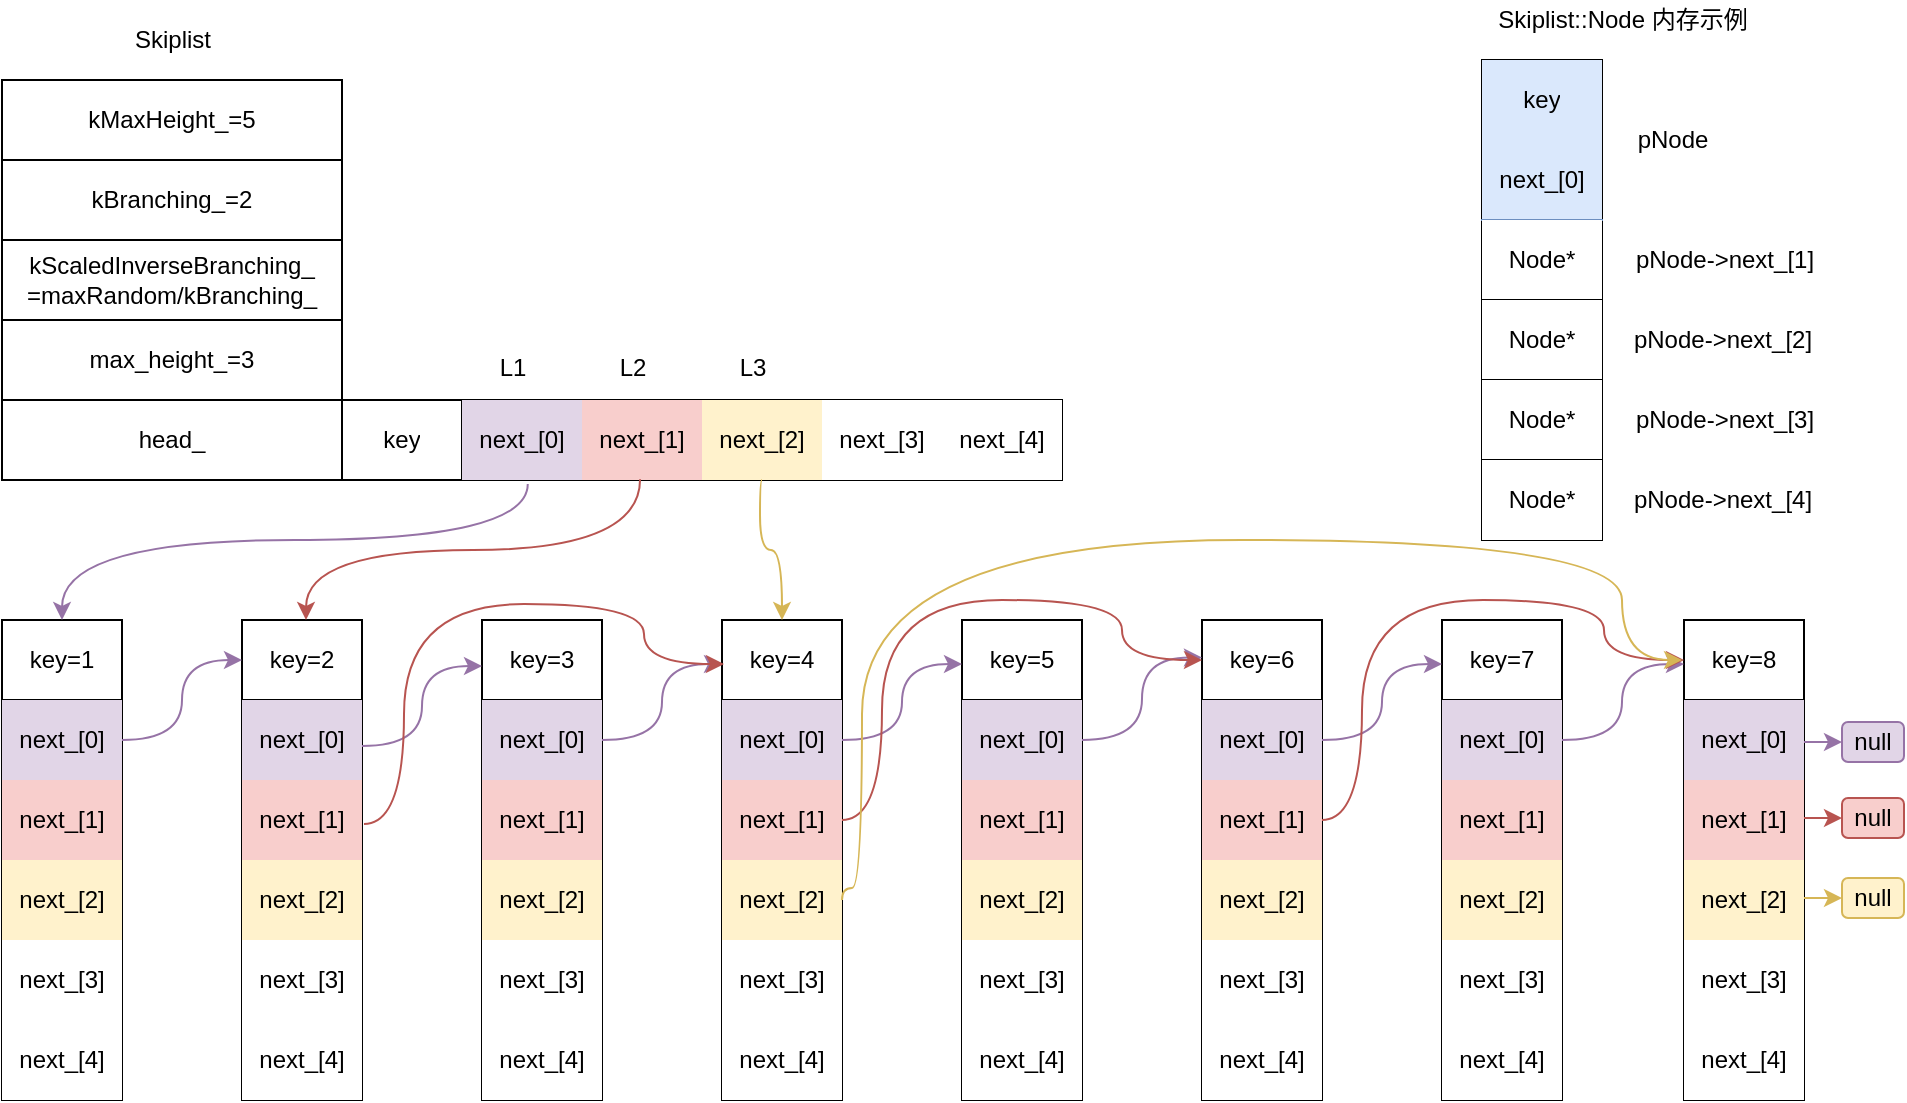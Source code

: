 <mxfile version="17.4.2" type="device"><diagram id="0usFnU2etbN264d7-UM3" name="第 1 页"><mxGraphModel dx="1865" dy="641" grid="1" gridSize="10" guides="1" tooltips="1" connect="1" arrows="1" fold="1" page="1" pageScale="1" pageWidth="827" pageHeight="1169" math="0" shadow="0"><root><mxCell id="0"/><mxCell id="1" parent="0"/><mxCell id="WQGOwxxWpzRPLWv4db_b-182" value="null" style="rounded=1;whiteSpace=wrap;html=1;fillColor=#e1d5e7;strokeColor=#9673a6;" parent="1" vertex="1"><mxGeometry x="780" y="371" width="31" height="20" as="geometry"/></mxCell><mxCell id="WQGOwxxWpzRPLWv4db_b-186" value="" style="shape=table;html=1;whiteSpace=wrap;startSize=0;container=1;collapsible=0;childLayout=tableLayout;strokeColor=default;" parent="1" vertex="1"><mxGeometry x="30" y="210" width="360" height="40" as="geometry"/></mxCell><mxCell id="WQGOwxxWpzRPLWv4db_b-187" value="" style="shape=tableRow;horizontal=0;startSize=0;swimlaneHead=0;swimlaneBody=0;top=0;left=0;bottom=0;right=0;collapsible=0;dropTarget=0;fillColor=none;points=[[0,0.5],[1,0.5]];portConstraint=eastwest;strokeColor=default;" parent="WQGOwxxWpzRPLWv4db_b-186" vertex="1"><mxGeometry width="360" height="40" as="geometry"/></mxCell><mxCell id="WQGOwxxWpzRPLWv4db_b-201" value="key" style="shape=partialRectangle;html=1;whiteSpace=wrap;connectable=0;fillColor=none;top=0;left=0;bottom=0;right=0;overflow=hidden;strokeColor=default;" parent="WQGOwxxWpzRPLWv4db_b-187" vertex="1"><mxGeometry width="60" height="40" as="geometry"><mxRectangle width="60" height="40" as="alternateBounds"/></mxGeometry></mxCell><mxCell id="WQGOwxxWpzRPLWv4db_b-200" value="next_[0]" style="shape=partialRectangle;html=1;whiteSpace=wrap;connectable=0;fillColor=#e1d5e7;top=0;left=0;bottom=0;right=0;overflow=hidden;strokeColor=#9673a6;" parent="WQGOwxxWpzRPLWv4db_b-187" vertex="1"><mxGeometry x="60" width="60" height="40" as="geometry"><mxRectangle width="60" height="40" as="alternateBounds"/></mxGeometry></mxCell><mxCell id="WQGOwxxWpzRPLWv4db_b-199" value="next_[1]" style="shape=partialRectangle;html=1;whiteSpace=wrap;connectable=0;fillColor=#f8cecc;top=0;left=0;bottom=0;right=0;overflow=hidden;strokeColor=#b85450;" parent="WQGOwxxWpzRPLWv4db_b-187" vertex="1"><mxGeometry x="120" width="60" height="40" as="geometry"><mxRectangle width="60" height="40" as="alternateBounds"/></mxGeometry></mxCell><mxCell id="WQGOwxxWpzRPLWv4db_b-188" value="next_[2]" style="shape=partialRectangle;html=1;whiteSpace=wrap;connectable=0;fillColor=#fff2cc;top=0;left=0;bottom=0;right=0;overflow=hidden;strokeColor=#d6b656;" parent="WQGOwxxWpzRPLWv4db_b-187" vertex="1"><mxGeometry x="180" width="60" height="40" as="geometry"><mxRectangle width="60" height="40" as="alternateBounds"/></mxGeometry></mxCell><mxCell id="WQGOwxxWpzRPLWv4db_b-189" value="next_[3]" style="shape=partialRectangle;html=1;whiteSpace=wrap;connectable=0;top=0;left=0;bottom=0;right=0;overflow=hidden;" parent="WQGOwxxWpzRPLWv4db_b-187" vertex="1"><mxGeometry x="240" width="60" height="40" as="geometry"><mxRectangle width="60" height="40" as="alternateBounds"/></mxGeometry></mxCell><mxCell id="WQGOwxxWpzRPLWv4db_b-190" value="next_[4]" style="shape=partialRectangle;html=1;whiteSpace=wrap;connectable=0;top=0;left=0;bottom=0;right=0;overflow=hidden;" parent="WQGOwxxWpzRPLWv4db_b-187" vertex="1"><mxGeometry x="300" width="60" height="40" as="geometry"><mxRectangle width="60" height="40" as="alternateBounds"/></mxGeometry></mxCell><mxCell id="WQGOwxxWpzRPLWv4db_b-203" value="" style="shape=table;html=1;whiteSpace=wrap;startSize=0;container=1;collapsible=0;childLayout=tableLayout;strokeColor=default;" parent="1" vertex="1"><mxGeometry x="-140" y="50" width="170" height="200" as="geometry"/></mxCell><mxCell id="WQGOwxxWpzRPLWv4db_b-204" value="" style="shape=tableRow;horizontal=0;startSize=0;swimlaneHead=0;swimlaneBody=0;top=0;left=0;bottom=0;right=0;collapsible=0;dropTarget=0;fillColor=none;points=[[0,0.5],[1,0.5]];portConstraint=eastwest;strokeColor=default;" parent="WQGOwxxWpzRPLWv4db_b-203" vertex="1"><mxGeometry width="170" height="40" as="geometry"/></mxCell><mxCell id="WQGOwxxWpzRPLWv4db_b-205" value="kMaxHeight_=5" style="shape=partialRectangle;html=1;whiteSpace=wrap;connectable=0;fillColor=none;top=0;left=0;bottom=0;right=0;overflow=hidden;strokeColor=default;" parent="WQGOwxxWpzRPLWv4db_b-204" vertex="1"><mxGeometry width="170" height="40" as="geometry"><mxRectangle width="170" height="40" as="alternateBounds"/></mxGeometry></mxCell><mxCell id="WQGOwxxWpzRPLWv4db_b-208" value="" style="shape=tableRow;horizontal=0;startSize=0;swimlaneHead=0;swimlaneBody=0;top=0;left=0;bottom=0;right=0;collapsible=0;dropTarget=0;fillColor=none;points=[[0,0.5],[1,0.5]];portConstraint=eastwest;strokeColor=default;" parent="WQGOwxxWpzRPLWv4db_b-203" vertex="1"><mxGeometry y="40" width="170" height="40" as="geometry"/></mxCell><mxCell id="WQGOwxxWpzRPLWv4db_b-209" value="kBranching_=2" style="shape=partialRectangle;html=1;whiteSpace=wrap;connectable=0;fillColor=none;top=0;left=0;bottom=0;right=0;overflow=hidden;strokeColor=default;" parent="WQGOwxxWpzRPLWv4db_b-208" vertex="1"><mxGeometry width="170" height="40" as="geometry"><mxRectangle width="170" height="40" as="alternateBounds"/></mxGeometry></mxCell><mxCell id="WQGOwxxWpzRPLWv4db_b-212" value="" style="shape=tableRow;horizontal=0;startSize=0;swimlaneHead=0;swimlaneBody=0;top=0;left=0;bottom=0;right=0;collapsible=0;dropTarget=0;fillColor=none;points=[[0,0.5],[1,0.5]];portConstraint=eastwest;strokeColor=default;" parent="WQGOwxxWpzRPLWv4db_b-203" vertex="1"><mxGeometry y="80" width="170" height="40" as="geometry"/></mxCell><mxCell id="WQGOwxxWpzRPLWv4db_b-213" value="kScaledInverseBranching_&lt;br&gt;=maxRandom/kBranching_" style="shape=partialRectangle;html=1;whiteSpace=wrap;connectable=0;fillColor=none;top=0;left=0;bottom=0;right=0;overflow=hidden;strokeColor=default;" parent="WQGOwxxWpzRPLWv4db_b-212" vertex="1"><mxGeometry width="170" height="40" as="geometry"><mxRectangle width="170" height="40" as="alternateBounds"/></mxGeometry></mxCell><mxCell id="WQGOwxxWpzRPLWv4db_b-216" style="shape=tableRow;horizontal=0;startSize=0;swimlaneHead=0;swimlaneBody=0;top=0;left=0;bottom=0;right=0;collapsible=0;dropTarget=0;fillColor=none;points=[[0,0.5],[1,0.5]];portConstraint=eastwest;strokeColor=default;" parent="WQGOwxxWpzRPLWv4db_b-203" vertex="1"><mxGeometry y="120" width="170" height="40" as="geometry"/></mxCell><mxCell id="WQGOwxxWpzRPLWv4db_b-217" value="max_height_=3" style="shape=partialRectangle;html=1;whiteSpace=wrap;connectable=0;fillColor=none;top=0;left=0;bottom=0;right=0;overflow=hidden;strokeColor=default;" parent="WQGOwxxWpzRPLWv4db_b-216" vertex="1"><mxGeometry width="170" height="40" as="geometry"><mxRectangle width="170" height="40" as="alternateBounds"/></mxGeometry></mxCell><mxCell id="WQGOwxxWpzRPLWv4db_b-218" style="shape=tableRow;horizontal=0;startSize=0;swimlaneHead=0;swimlaneBody=0;top=0;left=0;bottom=0;right=0;collapsible=0;dropTarget=0;fillColor=none;points=[[0,0.5],[1,0.5]];portConstraint=eastwest;strokeColor=default;" parent="WQGOwxxWpzRPLWv4db_b-203" vertex="1"><mxGeometry y="160" width="170" height="40" as="geometry"/></mxCell><mxCell id="WQGOwxxWpzRPLWv4db_b-219" value="head_" style="shape=partialRectangle;html=1;whiteSpace=wrap;connectable=0;fillColor=none;top=0;left=0;bottom=0;right=0;overflow=hidden;strokeColor=default;" parent="WQGOwxxWpzRPLWv4db_b-218" vertex="1"><mxGeometry width="170" height="40" as="geometry"><mxRectangle width="170" height="40" as="alternateBounds"/></mxGeometry></mxCell><mxCell id="WQGOwxxWpzRPLWv4db_b-223" value="" style="shape=table;html=1;whiteSpace=wrap;startSize=0;container=1;collapsible=0;childLayout=tableLayout;strokeColor=default;" parent="1" vertex="1"><mxGeometry x="100" y="320" width="60" height="240" as="geometry"/></mxCell><mxCell id="WQGOwxxWpzRPLWv4db_b-228" value="" style="shape=tableRow;horizontal=0;startSize=0;swimlaneHead=0;swimlaneBody=0;top=0;left=0;bottom=0;right=0;collapsible=0;dropTarget=0;fillColor=none;points=[[0,0.5],[1,0.5]];portConstraint=eastwest;strokeColor=default;" parent="WQGOwxxWpzRPLWv4db_b-223" vertex="1"><mxGeometry width="60" height="40" as="geometry"/></mxCell><mxCell id="WQGOwxxWpzRPLWv4db_b-229" value="key=3" style="shape=partialRectangle;html=1;whiteSpace=wrap;connectable=0;fillColor=none;top=0;left=0;bottom=0;right=0;overflow=hidden;strokeColor=default;" parent="WQGOwxxWpzRPLWv4db_b-228" vertex="1"><mxGeometry width="60" height="40" as="geometry"><mxRectangle width="60" height="40" as="alternateBounds"/></mxGeometry></mxCell><mxCell id="WQGOwxxWpzRPLWv4db_b-232" value="" style="shape=tableRow;horizontal=0;startSize=0;swimlaneHead=0;swimlaneBody=0;top=0;left=0;bottom=0;right=0;collapsible=0;dropTarget=0;fillColor=none;points=[[0,0.5],[1,0.5]];portConstraint=eastwest;strokeColor=default;" parent="WQGOwxxWpzRPLWv4db_b-223" vertex="1"><mxGeometry y="40" width="60" height="40" as="geometry"/></mxCell><mxCell id="WQGOwxxWpzRPLWv4db_b-233" value="next_[0]" style="shape=partialRectangle;html=1;whiteSpace=wrap;connectable=0;fillColor=#e1d5e7;top=0;left=0;bottom=0;right=0;overflow=hidden;strokeColor=#9673a6;" parent="WQGOwxxWpzRPLWv4db_b-232" vertex="1"><mxGeometry width="60" height="40" as="geometry"><mxRectangle width="60" height="40" as="alternateBounds"/></mxGeometry></mxCell><mxCell id="WQGOwxxWpzRPLWv4db_b-236" style="shape=tableRow;horizontal=0;startSize=0;swimlaneHead=0;swimlaneBody=0;top=0;left=0;bottom=0;right=0;collapsible=0;dropTarget=0;fillColor=none;points=[[0,0.5],[1,0.5]];portConstraint=eastwest;strokeColor=default;" parent="WQGOwxxWpzRPLWv4db_b-223" vertex="1"><mxGeometry y="80" width="60" height="40" as="geometry"/></mxCell><mxCell id="WQGOwxxWpzRPLWv4db_b-237" value="next_[1]" style="shape=partialRectangle;html=1;whiteSpace=wrap;connectable=0;fillColor=#f8cecc;top=0;left=0;bottom=0;right=0;overflow=hidden;strokeColor=#b85450;" parent="WQGOwxxWpzRPLWv4db_b-236" vertex="1"><mxGeometry width="60" height="40" as="geometry"><mxRectangle width="60" height="40" as="alternateBounds"/></mxGeometry></mxCell><mxCell id="WQGOwxxWpzRPLWv4db_b-238" style="shape=tableRow;horizontal=0;startSize=0;swimlaneHead=0;swimlaneBody=0;top=0;left=0;bottom=0;right=0;collapsible=0;dropTarget=0;fillColor=none;points=[[0,0.5],[1,0.5]];portConstraint=eastwest;strokeColor=default;" parent="WQGOwxxWpzRPLWv4db_b-223" vertex="1"><mxGeometry y="120" width="60" height="40" as="geometry"/></mxCell><mxCell id="WQGOwxxWpzRPLWv4db_b-239" value="next_[2]" style="shape=partialRectangle;html=1;whiteSpace=wrap;connectable=0;fillColor=#fff2cc;top=0;left=0;bottom=0;right=0;overflow=hidden;strokeColor=#d6b656;" parent="WQGOwxxWpzRPLWv4db_b-238" vertex="1"><mxGeometry width="60" height="40" as="geometry"><mxRectangle width="60" height="40" as="alternateBounds"/></mxGeometry></mxCell><mxCell id="WQGOwxxWpzRPLWv4db_b-240" style="shape=tableRow;horizontal=0;startSize=0;swimlaneHead=0;swimlaneBody=0;top=0;left=0;bottom=0;right=0;collapsible=0;dropTarget=0;fillColor=none;points=[[0,0.5],[1,0.5]];portConstraint=eastwest;strokeColor=default;" parent="WQGOwxxWpzRPLWv4db_b-223" vertex="1"><mxGeometry y="160" width="60" height="40" as="geometry"/></mxCell><mxCell id="WQGOwxxWpzRPLWv4db_b-241" value="next_[3]" style="shape=partialRectangle;html=1;whiteSpace=wrap;connectable=0;top=0;left=0;bottom=0;right=0;overflow=hidden;" parent="WQGOwxxWpzRPLWv4db_b-240" vertex="1"><mxGeometry width="60" height="40" as="geometry"><mxRectangle width="60" height="40" as="alternateBounds"/></mxGeometry></mxCell><mxCell id="WQGOwxxWpzRPLWv4db_b-242" style="shape=tableRow;horizontal=0;startSize=0;swimlaneHead=0;swimlaneBody=0;top=0;left=0;bottom=0;right=0;collapsible=0;dropTarget=0;fillColor=none;points=[[0,0.5],[1,0.5]];portConstraint=eastwest;strokeColor=default;" parent="WQGOwxxWpzRPLWv4db_b-223" vertex="1"><mxGeometry y="200" width="60" height="40" as="geometry"/></mxCell><mxCell id="WQGOwxxWpzRPLWv4db_b-243" value="next_[4]" style="shape=partialRectangle;html=1;whiteSpace=wrap;connectable=0;top=0;left=0;bottom=0;right=0;overflow=hidden;" parent="WQGOwxxWpzRPLWv4db_b-242" vertex="1"><mxGeometry width="60" height="40" as="geometry"><mxRectangle width="60" height="40" as="alternateBounds"/></mxGeometry></mxCell><mxCell id="WQGOwxxWpzRPLWv4db_b-246" value="" style="shape=table;html=1;whiteSpace=wrap;startSize=0;container=1;collapsible=0;childLayout=tableLayout;strokeColor=default;" parent="1" vertex="1"><mxGeometry x="220" y="320" width="60" height="240" as="geometry"/></mxCell><mxCell id="WQGOwxxWpzRPLWv4db_b-249" value="" style="shape=tableRow;horizontal=0;startSize=0;swimlaneHead=0;swimlaneBody=0;top=0;left=0;bottom=0;right=0;collapsible=0;dropTarget=0;fillColor=none;points=[[0,0.5],[1,0.5]];portConstraint=eastwest;strokeColor=default;" parent="WQGOwxxWpzRPLWv4db_b-246" vertex="1"><mxGeometry width="60" height="40" as="geometry"/></mxCell><mxCell id="WQGOwxxWpzRPLWv4db_b-250" value="key=4" style="shape=partialRectangle;html=1;whiteSpace=wrap;connectable=0;fillColor=none;top=0;left=0;bottom=0;right=0;overflow=hidden;strokeColor=default;" parent="WQGOwxxWpzRPLWv4db_b-249" vertex="1"><mxGeometry width="60" height="40" as="geometry"><mxRectangle width="60" height="40" as="alternateBounds"/></mxGeometry></mxCell><mxCell id="WQGOwxxWpzRPLWv4db_b-251" value="" style="shape=tableRow;horizontal=0;startSize=0;swimlaneHead=0;swimlaneBody=0;top=0;left=0;bottom=0;right=0;collapsible=0;dropTarget=0;fillColor=none;points=[[0,0.5],[1,0.5]];portConstraint=eastwest;strokeColor=default;" parent="WQGOwxxWpzRPLWv4db_b-246" vertex="1"><mxGeometry y="40" width="60" height="40" as="geometry"/></mxCell><mxCell id="WQGOwxxWpzRPLWv4db_b-252" value="next_[0]" style="shape=partialRectangle;html=1;whiteSpace=wrap;connectable=0;fillColor=#e1d5e7;top=0;left=0;bottom=0;right=0;overflow=hidden;strokeColor=#9673a6;" parent="WQGOwxxWpzRPLWv4db_b-251" vertex="1"><mxGeometry width="60" height="40" as="geometry"><mxRectangle width="60" height="40" as="alternateBounds"/></mxGeometry></mxCell><mxCell id="WQGOwxxWpzRPLWv4db_b-253" style="shape=tableRow;horizontal=0;startSize=0;swimlaneHead=0;swimlaneBody=0;top=0;left=0;bottom=0;right=0;collapsible=0;dropTarget=0;fillColor=none;points=[[0,0.5],[1,0.5]];portConstraint=eastwest;strokeColor=default;" parent="WQGOwxxWpzRPLWv4db_b-246" vertex="1"><mxGeometry y="80" width="60" height="40" as="geometry"/></mxCell><mxCell id="WQGOwxxWpzRPLWv4db_b-254" value="next_[1]" style="shape=partialRectangle;html=1;whiteSpace=wrap;connectable=0;fillColor=#f8cecc;top=0;left=0;bottom=0;right=0;overflow=hidden;strokeColor=#b85450;" parent="WQGOwxxWpzRPLWv4db_b-253" vertex="1"><mxGeometry width="60" height="40" as="geometry"><mxRectangle width="60" height="40" as="alternateBounds"/></mxGeometry></mxCell><mxCell id="WQGOwxxWpzRPLWv4db_b-255" style="shape=tableRow;horizontal=0;startSize=0;swimlaneHead=0;swimlaneBody=0;top=0;left=0;bottom=0;right=0;collapsible=0;dropTarget=0;fillColor=none;points=[[0,0.5],[1,0.5]];portConstraint=eastwest;strokeColor=default;" parent="WQGOwxxWpzRPLWv4db_b-246" vertex="1"><mxGeometry y="120" width="60" height="40" as="geometry"/></mxCell><mxCell id="WQGOwxxWpzRPLWv4db_b-256" value="next_[2]" style="shape=partialRectangle;html=1;whiteSpace=wrap;connectable=0;fillColor=#fff2cc;top=0;left=0;bottom=0;right=0;overflow=hidden;strokeColor=#d6b656;" parent="WQGOwxxWpzRPLWv4db_b-255" vertex="1"><mxGeometry width="60" height="40" as="geometry"><mxRectangle width="60" height="40" as="alternateBounds"/></mxGeometry></mxCell><mxCell id="WQGOwxxWpzRPLWv4db_b-257" style="shape=tableRow;horizontal=0;startSize=0;swimlaneHead=0;swimlaneBody=0;top=0;left=0;bottom=0;right=0;collapsible=0;dropTarget=0;fillColor=none;points=[[0,0.5],[1,0.5]];portConstraint=eastwest;strokeColor=default;" parent="WQGOwxxWpzRPLWv4db_b-246" vertex="1"><mxGeometry y="160" width="60" height="40" as="geometry"/></mxCell><mxCell id="WQGOwxxWpzRPLWv4db_b-258" value="next_[3]" style="shape=partialRectangle;html=1;whiteSpace=wrap;connectable=0;top=0;left=0;bottom=0;right=0;overflow=hidden;" parent="WQGOwxxWpzRPLWv4db_b-257" vertex="1"><mxGeometry width="60" height="40" as="geometry"><mxRectangle width="60" height="40" as="alternateBounds"/></mxGeometry></mxCell><mxCell id="WQGOwxxWpzRPLWv4db_b-259" style="shape=tableRow;horizontal=0;startSize=0;swimlaneHead=0;swimlaneBody=0;top=0;left=0;bottom=0;right=0;collapsible=0;dropTarget=0;fillColor=none;points=[[0,0.5],[1,0.5]];portConstraint=eastwest;strokeColor=default;" parent="WQGOwxxWpzRPLWv4db_b-246" vertex="1"><mxGeometry y="200" width="60" height="40" as="geometry"/></mxCell><mxCell id="WQGOwxxWpzRPLWv4db_b-260" value="next_[4]" style="shape=partialRectangle;html=1;whiteSpace=wrap;connectable=0;top=0;left=0;bottom=0;right=0;overflow=hidden;" parent="WQGOwxxWpzRPLWv4db_b-259" vertex="1"><mxGeometry width="60" height="40" as="geometry"><mxRectangle width="60" height="40" as="alternateBounds"/></mxGeometry></mxCell><mxCell id="WQGOwxxWpzRPLWv4db_b-261" value="" style="shape=table;html=1;whiteSpace=wrap;startSize=0;container=1;collapsible=0;childLayout=tableLayout;strokeColor=default;" parent="1" vertex="1"><mxGeometry x="340" y="320" width="60" height="240" as="geometry"/></mxCell><mxCell id="WQGOwxxWpzRPLWv4db_b-264" value="" style="shape=tableRow;horizontal=0;startSize=0;swimlaneHead=0;swimlaneBody=0;top=0;left=0;bottom=0;right=0;collapsible=0;dropTarget=0;fillColor=none;points=[[0,0.5],[1,0.5]];portConstraint=eastwest;strokeColor=default;" parent="WQGOwxxWpzRPLWv4db_b-261" vertex="1"><mxGeometry width="60" height="40" as="geometry"/></mxCell><mxCell id="WQGOwxxWpzRPLWv4db_b-265" value="key=5" style="shape=partialRectangle;html=1;whiteSpace=wrap;connectable=0;fillColor=none;top=0;left=0;bottom=0;right=0;overflow=hidden;strokeColor=default;" parent="WQGOwxxWpzRPLWv4db_b-264" vertex="1"><mxGeometry width="60" height="40" as="geometry"><mxRectangle width="60" height="40" as="alternateBounds"/></mxGeometry></mxCell><mxCell id="WQGOwxxWpzRPLWv4db_b-266" value="" style="shape=tableRow;horizontal=0;startSize=0;swimlaneHead=0;swimlaneBody=0;top=0;left=0;bottom=0;right=0;collapsible=0;dropTarget=0;fillColor=none;points=[[0,0.5],[1,0.5]];portConstraint=eastwest;strokeColor=default;" parent="WQGOwxxWpzRPLWv4db_b-261" vertex="1"><mxGeometry y="40" width="60" height="40" as="geometry"/></mxCell><mxCell id="WQGOwxxWpzRPLWv4db_b-267" value="next_[0]" style="shape=partialRectangle;html=1;whiteSpace=wrap;connectable=0;fillColor=#e1d5e7;top=0;left=0;bottom=0;right=0;overflow=hidden;strokeColor=#9673a6;" parent="WQGOwxxWpzRPLWv4db_b-266" vertex="1"><mxGeometry width="60" height="40" as="geometry"><mxRectangle width="60" height="40" as="alternateBounds"/></mxGeometry></mxCell><mxCell id="WQGOwxxWpzRPLWv4db_b-268" style="shape=tableRow;horizontal=0;startSize=0;swimlaneHead=0;swimlaneBody=0;top=0;left=0;bottom=0;right=0;collapsible=0;dropTarget=0;fillColor=none;points=[[0,0.5],[1,0.5]];portConstraint=eastwest;strokeColor=default;" parent="WQGOwxxWpzRPLWv4db_b-261" vertex="1"><mxGeometry y="80" width="60" height="40" as="geometry"/></mxCell><mxCell id="WQGOwxxWpzRPLWv4db_b-269" value="next_[1]" style="shape=partialRectangle;html=1;whiteSpace=wrap;connectable=0;fillColor=#f8cecc;top=0;left=0;bottom=0;right=0;overflow=hidden;strokeColor=#b85450;" parent="WQGOwxxWpzRPLWv4db_b-268" vertex="1"><mxGeometry width="60" height="40" as="geometry"><mxRectangle width="60" height="40" as="alternateBounds"/></mxGeometry></mxCell><mxCell id="WQGOwxxWpzRPLWv4db_b-270" style="shape=tableRow;horizontal=0;startSize=0;swimlaneHead=0;swimlaneBody=0;top=0;left=0;bottom=0;right=0;collapsible=0;dropTarget=0;fillColor=none;points=[[0,0.5],[1,0.5]];portConstraint=eastwest;strokeColor=default;" parent="WQGOwxxWpzRPLWv4db_b-261" vertex="1"><mxGeometry y="120" width="60" height="40" as="geometry"/></mxCell><mxCell id="WQGOwxxWpzRPLWv4db_b-271" value="next_[2]" style="shape=partialRectangle;html=1;whiteSpace=wrap;connectable=0;fillColor=#fff2cc;top=0;left=0;bottom=0;right=0;overflow=hidden;strokeColor=#d6b656;" parent="WQGOwxxWpzRPLWv4db_b-270" vertex="1"><mxGeometry width="60" height="40" as="geometry"><mxRectangle width="60" height="40" as="alternateBounds"/></mxGeometry></mxCell><mxCell id="WQGOwxxWpzRPLWv4db_b-272" style="shape=tableRow;horizontal=0;startSize=0;swimlaneHead=0;swimlaneBody=0;top=0;left=0;bottom=0;right=0;collapsible=0;dropTarget=0;fillColor=none;points=[[0,0.5],[1,0.5]];portConstraint=eastwest;strokeColor=default;" parent="WQGOwxxWpzRPLWv4db_b-261" vertex="1"><mxGeometry y="160" width="60" height="40" as="geometry"/></mxCell><mxCell id="WQGOwxxWpzRPLWv4db_b-273" value="next_[3]" style="shape=partialRectangle;html=1;whiteSpace=wrap;connectable=0;top=0;left=0;bottom=0;right=0;overflow=hidden;" parent="WQGOwxxWpzRPLWv4db_b-272" vertex="1"><mxGeometry width="60" height="40" as="geometry"><mxRectangle width="60" height="40" as="alternateBounds"/></mxGeometry></mxCell><mxCell id="WQGOwxxWpzRPLWv4db_b-274" style="shape=tableRow;horizontal=0;startSize=0;swimlaneHead=0;swimlaneBody=0;top=0;left=0;bottom=0;right=0;collapsible=0;dropTarget=0;fillColor=none;points=[[0,0.5],[1,0.5]];portConstraint=eastwest;strokeColor=default;" parent="WQGOwxxWpzRPLWv4db_b-261" vertex="1"><mxGeometry y="200" width="60" height="40" as="geometry"/></mxCell><mxCell id="WQGOwxxWpzRPLWv4db_b-275" value="next_[4]" style="shape=partialRectangle;html=1;whiteSpace=wrap;connectable=0;top=0;left=0;bottom=0;right=0;overflow=hidden;" parent="WQGOwxxWpzRPLWv4db_b-274" vertex="1"><mxGeometry width="60" height="40" as="geometry"><mxRectangle width="60" height="40" as="alternateBounds"/></mxGeometry></mxCell><mxCell id="WQGOwxxWpzRPLWv4db_b-276" value="" style="shape=table;html=1;whiteSpace=wrap;startSize=0;container=1;collapsible=0;childLayout=tableLayout;strokeColor=default;" parent="1" vertex="1"><mxGeometry x="460" y="320" width="60" height="240" as="geometry"/></mxCell><mxCell id="WQGOwxxWpzRPLWv4db_b-279" value="" style="shape=tableRow;horizontal=0;startSize=0;swimlaneHead=0;swimlaneBody=0;top=0;left=0;bottom=0;right=0;collapsible=0;dropTarget=0;fillColor=none;points=[[0,0.5],[1,0.5]];portConstraint=eastwest;strokeColor=default;" parent="WQGOwxxWpzRPLWv4db_b-276" vertex="1"><mxGeometry width="60" height="40" as="geometry"/></mxCell><mxCell id="WQGOwxxWpzRPLWv4db_b-280" value="key=6" style="shape=partialRectangle;html=1;whiteSpace=wrap;connectable=0;fillColor=none;top=0;left=0;bottom=0;right=0;overflow=hidden;strokeColor=default;" parent="WQGOwxxWpzRPLWv4db_b-279" vertex="1"><mxGeometry width="60" height="40" as="geometry"><mxRectangle width="60" height="40" as="alternateBounds"/></mxGeometry></mxCell><mxCell id="WQGOwxxWpzRPLWv4db_b-281" value="" style="shape=tableRow;horizontal=0;startSize=0;swimlaneHead=0;swimlaneBody=0;top=0;left=0;bottom=0;right=0;collapsible=0;dropTarget=0;fillColor=none;points=[[0,0.5],[1,0.5]];portConstraint=eastwest;strokeColor=default;" parent="WQGOwxxWpzRPLWv4db_b-276" vertex="1"><mxGeometry y="40" width="60" height="40" as="geometry"/></mxCell><mxCell id="WQGOwxxWpzRPLWv4db_b-282" value="next_[0]" style="shape=partialRectangle;html=1;whiteSpace=wrap;connectable=0;fillColor=#e1d5e7;top=0;left=0;bottom=0;right=0;overflow=hidden;strokeColor=#9673a6;" parent="WQGOwxxWpzRPLWv4db_b-281" vertex="1"><mxGeometry width="60" height="40" as="geometry"><mxRectangle width="60" height="40" as="alternateBounds"/></mxGeometry></mxCell><mxCell id="WQGOwxxWpzRPLWv4db_b-283" style="shape=tableRow;horizontal=0;startSize=0;swimlaneHead=0;swimlaneBody=0;top=0;left=0;bottom=0;right=0;collapsible=0;dropTarget=0;fillColor=none;points=[[0,0.5],[1,0.5]];portConstraint=eastwest;strokeColor=default;" parent="WQGOwxxWpzRPLWv4db_b-276" vertex="1"><mxGeometry y="80" width="60" height="40" as="geometry"/></mxCell><mxCell id="WQGOwxxWpzRPLWv4db_b-284" value="next_[1]" style="shape=partialRectangle;html=1;whiteSpace=wrap;connectable=0;fillColor=#f8cecc;top=0;left=0;bottom=0;right=0;overflow=hidden;strokeColor=#b85450;" parent="WQGOwxxWpzRPLWv4db_b-283" vertex="1"><mxGeometry width="60" height="40" as="geometry"><mxRectangle width="60" height="40" as="alternateBounds"/></mxGeometry></mxCell><mxCell id="WQGOwxxWpzRPLWv4db_b-285" style="shape=tableRow;horizontal=0;startSize=0;swimlaneHead=0;swimlaneBody=0;top=0;left=0;bottom=0;right=0;collapsible=0;dropTarget=0;fillColor=none;points=[[0,0.5],[1,0.5]];portConstraint=eastwest;strokeColor=default;" parent="WQGOwxxWpzRPLWv4db_b-276" vertex="1"><mxGeometry y="120" width="60" height="40" as="geometry"/></mxCell><mxCell id="WQGOwxxWpzRPLWv4db_b-286" value="next_[2]" style="shape=partialRectangle;html=1;whiteSpace=wrap;connectable=0;fillColor=#fff2cc;top=0;left=0;bottom=0;right=0;overflow=hidden;strokeColor=#d6b656;" parent="WQGOwxxWpzRPLWv4db_b-285" vertex="1"><mxGeometry width="60" height="40" as="geometry"><mxRectangle width="60" height="40" as="alternateBounds"/></mxGeometry></mxCell><mxCell id="WQGOwxxWpzRPLWv4db_b-287" style="shape=tableRow;horizontal=0;startSize=0;swimlaneHead=0;swimlaneBody=0;top=0;left=0;bottom=0;right=0;collapsible=0;dropTarget=0;fillColor=none;points=[[0,0.5],[1,0.5]];portConstraint=eastwest;strokeColor=default;" parent="WQGOwxxWpzRPLWv4db_b-276" vertex="1"><mxGeometry y="160" width="60" height="40" as="geometry"/></mxCell><mxCell id="WQGOwxxWpzRPLWv4db_b-288" value="next_[3]" style="shape=partialRectangle;html=1;whiteSpace=wrap;connectable=0;top=0;left=0;bottom=0;right=0;overflow=hidden;" parent="WQGOwxxWpzRPLWv4db_b-287" vertex="1"><mxGeometry width="60" height="40" as="geometry"><mxRectangle width="60" height="40" as="alternateBounds"/></mxGeometry></mxCell><mxCell id="WQGOwxxWpzRPLWv4db_b-289" style="shape=tableRow;horizontal=0;startSize=0;swimlaneHead=0;swimlaneBody=0;top=0;left=0;bottom=0;right=0;collapsible=0;dropTarget=0;fillColor=none;points=[[0,0.5],[1,0.5]];portConstraint=eastwest;strokeColor=default;" parent="WQGOwxxWpzRPLWv4db_b-276" vertex="1"><mxGeometry y="200" width="60" height="40" as="geometry"/></mxCell><mxCell id="WQGOwxxWpzRPLWv4db_b-290" value="next_[4]" style="shape=partialRectangle;html=1;whiteSpace=wrap;connectable=0;top=0;left=0;bottom=0;right=0;overflow=hidden;" parent="WQGOwxxWpzRPLWv4db_b-289" vertex="1"><mxGeometry width="60" height="40" as="geometry"><mxRectangle width="60" height="40" as="alternateBounds"/></mxGeometry></mxCell><mxCell id="WQGOwxxWpzRPLWv4db_b-291" value="" style="shape=table;html=1;whiteSpace=wrap;startSize=0;container=1;collapsible=0;childLayout=tableLayout;strokeColor=default;" parent="1" vertex="1"><mxGeometry x="580" y="320" width="60" height="240" as="geometry"/></mxCell><mxCell id="WQGOwxxWpzRPLWv4db_b-294" value="" style="shape=tableRow;horizontal=0;startSize=0;swimlaneHead=0;swimlaneBody=0;top=0;left=0;bottom=0;right=0;collapsible=0;dropTarget=0;fillColor=none;points=[[0,0.5],[1,0.5]];portConstraint=eastwest;strokeColor=default;" parent="WQGOwxxWpzRPLWv4db_b-291" vertex="1"><mxGeometry width="60" height="40" as="geometry"/></mxCell><mxCell id="WQGOwxxWpzRPLWv4db_b-295" value="key=7" style="shape=partialRectangle;html=1;whiteSpace=wrap;connectable=0;fillColor=none;top=0;left=0;bottom=0;right=0;overflow=hidden;strokeColor=default;" parent="WQGOwxxWpzRPLWv4db_b-294" vertex="1"><mxGeometry width="60" height="40" as="geometry"><mxRectangle width="60" height="40" as="alternateBounds"/></mxGeometry></mxCell><mxCell id="WQGOwxxWpzRPLWv4db_b-296" value="" style="shape=tableRow;horizontal=0;startSize=0;swimlaneHead=0;swimlaneBody=0;top=0;left=0;bottom=0;right=0;collapsible=0;dropTarget=0;fillColor=none;points=[[0,0.5],[1,0.5]];portConstraint=eastwest;strokeColor=default;" parent="WQGOwxxWpzRPLWv4db_b-291" vertex="1"><mxGeometry y="40" width="60" height="40" as="geometry"/></mxCell><mxCell id="WQGOwxxWpzRPLWv4db_b-297" value="next_[0]" style="shape=partialRectangle;html=1;whiteSpace=wrap;connectable=0;fillColor=#e1d5e7;top=0;left=0;bottom=0;right=0;overflow=hidden;strokeColor=#9673a6;" parent="WQGOwxxWpzRPLWv4db_b-296" vertex="1"><mxGeometry width="60" height="40" as="geometry"><mxRectangle width="60" height="40" as="alternateBounds"/></mxGeometry></mxCell><mxCell id="WQGOwxxWpzRPLWv4db_b-298" style="shape=tableRow;horizontal=0;startSize=0;swimlaneHead=0;swimlaneBody=0;top=0;left=0;bottom=0;right=0;collapsible=0;dropTarget=0;fillColor=none;points=[[0,0.5],[1,0.5]];portConstraint=eastwest;strokeColor=default;" parent="WQGOwxxWpzRPLWv4db_b-291" vertex="1"><mxGeometry y="80" width="60" height="40" as="geometry"/></mxCell><mxCell id="WQGOwxxWpzRPLWv4db_b-299" value="next_[1]" style="shape=partialRectangle;html=1;whiteSpace=wrap;connectable=0;fillColor=#f8cecc;top=0;left=0;bottom=0;right=0;overflow=hidden;strokeColor=#b85450;" parent="WQGOwxxWpzRPLWv4db_b-298" vertex="1"><mxGeometry width="60" height="40" as="geometry"><mxRectangle width="60" height="40" as="alternateBounds"/></mxGeometry></mxCell><mxCell id="WQGOwxxWpzRPLWv4db_b-300" style="shape=tableRow;horizontal=0;startSize=0;swimlaneHead=0;swimlaneBody=0;top=0;left=0;bottom=0;right=0;collapsible=0;dropTarget=0;fillColor=none;points=[[0,0.5],[1,0.5]];portConstraint=eastwest;strokeColor=default;" parent="WQGOwxxWpzRPLWv4db_b-291" vertex="1"><mxGeometry y="120" width="60" height="40" as="geometry"/></mxCell><mxCell id="WQGOwxxWpzRPLWv4db_b-301" value="next_[2]" style="shape=partialRectangle;html=1;whiteSpace=wrap;connectable=0;fillColor=#fff2cc;top=0;left=0;bottom=0;right=0;overflow=hidden;strokeColor=#d6b656;" parent="WQGOwxxWpzRPLWv4db_b-300" vertex="1"><mxGeometry width="60" height="40" as="geometry"><mxRectangle width="60" height="40" as="alternateBounds"/></mxGeometry></mxCell><mxCell id="WQGOwxxWpzRPLWv4db_b-302" style="shape=tableRow;horizontal=0;startSize=0;swimlaneHead=0;swimlaneBody=0;top=0;left=0;bottom=0;right=0;collapsible=0;dropTarget=0;fillColor=none;points=[[0,0.5],[1,0.5]];portConstraint=eastwest;strokeColor=default;" parent="WQGOwxxWpzRPLWv4db_b-291" vertex="1"><mxGeometry y="160" width="60" height="40" as="geometry"/></mxCell><mxCell id="WQGOwxxWpzRPLWv4db_b-303" value="next_[3]" style="shape=partialRectangle;html=1;whiteSpace=wrap;connectable=0;top=0;left=0;bottom=0;right=0;overflow=hidden;" parent="WQGOwxxWpzRPLWv4db_b-302" vertex="1"><mxGeometry width="60" height="40" as="geometry"><mxRectangle width="60" height="40" as="alternateBounds"/></mxGeometry></mxCell><mxCell id="WQGOwxxWpzRPLWv4db_b-304" style="shape=tableRow;horizontal=0;startSize=0;swimlaneHead=0;swimlaneBody=0;top=0;left=0;bottom=0;right=0;collapsible=0;dropTarget=0;fillColor=none;points=[[0,0.5],[1,0.5]];portConstraint=eastwest;strokeColor=default;" parent="WQGOwxxWpzRPLWv4db_b-291" vertex="1"><mxGeometry y="200" width="60" height="40" as="geometry"/></mxCell><mxCell id="WQGOwxxWpzRPLWv4db_b-305" value="next_[4]" style="shape=partialRectangle;html=1;whiteSpace=wrap;connectable=0;top=0;left=0;bottom=0;right=0;overflow=hidden;" parent="WQGOwxxWpzRPLWv4db_b-304" vertex="1"><mxGeometry width="60" height="40" as="geometry"><mxRectangle width="60" height="40" as="alternateBounds"/></mxGeometry></mxCell><mxCell id="WQGOwxxWpzRPLWv4db_b-306" value="" style="shape=table;html=1;whiteSpace=wrap;startSize=0;container=1;collapsible=0;childLayout=tableLayout;strokeColor=default;" parent="1" vertex="1"><mxGeometry x="701" y="320" width="60" height="240" as="geometry"/></mxCell><mxCell id="WQGOwxxWpzRPLWv4db_b-309" value="" style="shape=tableRow;horizontal=0;startSize=0;swimlaneHead=0;swimlaneBody=0;top=0;left=0;bottom=0;right=0;collapsible=0;dropTarget=0;fillColor=none;points=[[0,0.5],[1,0.5]];portConstraint=eastwest;strokeColor=default;" parent="WQGOwxxWpzRPLWv4db_b-306" vertex="1"><mxGeometry width="60" height="40" as="geometry"/></mxCell><mxCell id="WQGOwxxWpzRPLWv4db_b-310" value="key=8" style="shape=partialRectangle;html=1;whiteSpace=wrap;connectable=0;fillColor=none;top=0;left=0;bottom=0;right=0;overflow=hidden;strokeColor=default;" parent="WQGOwxxWpzRPLWv4db_b-309" vertex="1"><mxGeometry width="60" height="40" as="geometry"><mxRectangle width="60" height="40" as="alternateBounds"/></mxGeometry></mxCell><mxCell id="WQGOwxxWpzRPLWv4db_b-311" value="" style="shape=tableRow;horizontal=0;startSize=0;swimlaneHead=0;swimlaneBody=0;top=0;left=0;bottom=0;right=0;collapsible=0;dropTarget=0;fillColor=#e1d5e7;points=[[0,0.5],[1,0.5]];portConstraint=eastwest;strokeColor=#9673a6;" parent="WQGOwxxWpzRPLWv4db_b-306" vertex="1"><mxGeometry y="40" width="60" height="40" as="geometry"/></mxCell><mxCell id="WQGOwxxWpzRPLWv4db_b-312" value="next_[0]" style="shape=partialRectangle;html=1;whiteSpace=wrap;connectable=0;fillColor=none;top=0;left=0;bottom=0;right=0;overflow=hidden;strokeColor=default;" parent="WQGOwxxWpzRPLWv4db_b-311" vertex="1"><mxGeometry width="60" height="40" as="geometry"><mxRectangle width="60" height="40" as="alternateBounds"/></mxGeometry></mxCell><mxCell id="WQGOwxxWpzRPLWv4db_b-313" style="shape=tableRow;horizontal=0;startSize=0;swimlaneHead=0;swimlaneBody=0;top=0;left=0;bottom=0;right=0;collapsible=0;dropTarget=0;fillColor=none;points=[[0,0.5],[1,0.5]];portConstraint=eastwest;strokeColor=default;" parent="WQGOwxxWpzRPLWv4db_b-306" vertex="1"><mxGeometry y="80" width="60" height="40" as="geometry"/></mxCell><mxCell id="WQGOwxxWpzRPLWv4db_b-314" value="next_[1]" style="shape=partialRectangle;html=1;whiteSpace=wrap;connectable=0;fillColor=#f8cecc;top=0;left=0;bottom=0;right=0;overflow=hidden;strokeColor=#b85450;" parent="WQGOwxxWpzRPLWv4db_b-313" vertex="1"><mxGeometry width="60" height="40" as="geometry"><mxRectangle width="60" height="40" as="alternateBounds"/></mxGeometry></mxCell><mxCell id="WQGOwxxWpzRPLWv4db_b-315" style="shape=tableRow;horizontal=0;startSize=0;swimlaneHead=0;swimlaneBody=0;top=0;left=0;bottom=0;right=0;collapsible=0;dropTarget=0;fillColor=none;points=[[0,0.5],[1,0.5]];portConstraint=eastwest;strokeColor=default;" parent="WQGOwxxWpzRPLWv4db_b-306" vertex="1"><mxGeometry y="120" width="60" height="40" as="geometry"/></mxCell><mxCell id="WQGOwxxWpzRPLWv4db_b-316" value="next_[2]" style="shape=partialRectangle;html=1;whiteSpace=wrap;connectable=0;fillColor=#fff2cc;top=0;left=0;bottom=0;right=0;overflow=hidden;strokeColor=#d6b656;" parent="WQGOwxxWpzRPLWv4db_b-315" vertex="1"><mxGeometry width="60" height="40" as="geometry"><mxRectangle width="60" height="40" as="alternateBounds"/></mxGeometry></mxCell><mxCell id="WQGOwxxWpzRPLWv4db_b-317" style="shape=tableRow;horizontal=0;startSize=0;swimlaneHead=0;swimlaneBody=0;top=0;left=0;bottom=0;right=0;collapsible=0;dropTarget=0;fillColor=none;points=[[0,0.5],[1,0.5]];portConstraint=eastwest;strokeColor=default;" parent="WQGOwxxWpzRPLWv4db_b-306" vertex="1"><mxGeometry y="160" width="60" height="40" as="geometry"/></mxCell><mxCell id="WQGOwxxWpzRPLWv4db_b-318" value="next_[3]" style="shape=partialRectangle;html=1;whiteSpace=wrap;connectable=0;top=0;left=0;bottom=0;right=0;overflow=hidden;" parent="WQGOwxxWpzRPLWv4db_b-317" vertex="1"><mxGeometry width="60" height="40" as="geometry"><mxRectangle width="60" height="40" as="alternateBounds"/></mxGeometry></mxCell><mxCell id="WQGOwxxWpzRPLWv4db_b-319" style="shape=tableRow;horizontal=0;startSize=0;swimlaneHead=0;swimlaneBody=0;top=0;left=0;bottom=0;right=0;collapsible=0;dropTarget=0;fillColor=none;points=[[0,0.5],[1,0.5]];portConstraint=eastwest;strokeColor=default;" parent="WQGOwxxWpzRPLWv4db_b-306" vertex="1"><mxGeometry y="200" width="60" height="40" as="geometry"/></mxCell><mxCell id="WQGOwxxWpzRPLWv4db_b-320" value="next_[4]" style="shape=partialRectangle;html=1;whiteSpace=wrap;connectable=0;top=0;left=0;bottom=0;right=0;overflow=hidden;" parent="WQGOwxxWpzRPLWv4db_b-319" vertex="1"><mxGeometry width="60" height="40" as="geometry"><mxRectangle width="60" height="40" as="alternateBounds"/></mxGeometry></mxCell><mxCell id="WQGOwxxWpzRPLWv4db_b-321" value="" style="shape=table;html=1;whiteSpace=wrap;startSize=0;container=1;collapsible=0;childLayout=tableLayout;strokeColor=default;" parent="1" vertex="1"><mxGeometry x="-20" y="320" width="60" height="240" as="geometry"/></mxCell><mxCell id="WQGOwxxWpzRPLWv4db_b-324" value="" style="shape=tableRow;horizontal=0;startSize=0;swimlaneHead=0;swimlaneBody=0;top=0;left=0;bottom=0;right=0;collapsible=0;dropTarget=0;fillColor=none;points=[[0,0.5],[1,0.5]];portConstraint=eastwest;strokeColor=default;" parent="WQGOwxxWpzRPLWv4db_b-321" vertex="1"><mxGeometry width="60" height="40" as="geometry"/></mxCell><mxCell id="WQGOwxxWpzRPLWv4db_b-325" value="key=2" style="shape=partialRectangle;html=1;whiteSpace=wrap;connectable=0;fillColor=none;top=0;left=0;bottom=0;right=0;overflow=hidden;strokeColor=default;" parent="WQGOwxxWpzRPLWv4db_b-324" vertex="1"><mxGeometry width="60" height="40" as="geometry"><mxRectangle width="60" height="40" as="alternateBounds"/></mxGeometry></mxCell><mxCell id="WQGOwxxWpzRPLWv4db_b-326" value="" style="shape=tableRow;horizontal=0;startSize=0;swimlaneHead=0;swimlaneBody=0;top=0;left=0;bottom=0;right=0;collapsible=0;dropTarget=0;fillColor=none;points=[[0,0.5],[1,0.5]];portConstraint=eastwest;strokeColor=default;" parent="WQGOwxxWpzRPLWv4db_b-321" vertex="1"><mxGeometry y="40" width="60" height="40" as="geometry"/></mxCell><mxCell id="WQGOwxxWpzRPLWv4db_b-327" value="next_[0]" style="shape=partialRectangle;html=1;whiteSpace=wrap;connectable=0;fillColor=#e1d5e7;top=0;left=0;bottom=0;right=0;overflow=hidden;strokeColor=#9673a6;" parent="WQGOwxxWpzRPLWv4db_b-326" vertex="1"><mxGeometry width="60" height="40" as="geometry"><mxRectangle width="60" height="40" as="alternateBounds"/></mxGeometry></mxCell><mxCell id="WQGOwxxWpzRPLWv4db_b-328" style="shape=tableRow;horizontal=0;startSize=0;swimlaneHead=0;swimlaneBody=0;top=0;left=0;bottom=0;right=0;collapsible=0;dropTarget=0;fillColor=none;points=[[0,0.5],[1,0.5]];portConstraint=eastwest;strokeColor=default;" parent="WQGOwxxWpzRPLWv4db_b-321" vertex="1"><mxGeometry y="80" width="60" height="40" as="geometry"/></mxCell><mxCell id="WQGOwxxWpzRPLWv4db_b-329" value="next_[1]" style="shape=partialRectangle;html=1;whiteSpace=wrap;connectable=0;fillColor=#f8cecc;top=0;left=0;bottom=0;right=0;overflow=hidden;strokeColor=#b85450;" parent="WQGOwxxWpzRPLWv4db_b-328" vertex="1"><mxGeometry width="60" height="40" as="geometry"><mxRectangle width="60" height="40" as="alternateBounds"/></mxGeometry></mxCell><mxCell id="WQGOwxxWpzRPLWv4db_b-330" style="shape=tableRow;horizontal=0;startSize=0;swimlaneHead=0;swimlaneBody=0;top=0;left=0;bottom=0;right=0;collapsible=0;dropTarget=0;fillColor=none;points=[[0,0.5],[1,0.5]];portConstraint=eastwest;strokeColor=default;" parent="WQGOwxxWpzRPLWv4db_b-321" vertex="1"><mxGeometry y="120" width="60" height="40" as="geometry"/></mxCell><mxCell id="WQGOwxxWpzRPLWv4db_b-331" value="next_[2]" style="shape=partialRectangle;html=1;whiteSpace=wrap;connectable=0;fillColor=#fff2cc;top=0;left=0;bottom=0;right=0;overflow=hidden;strokeColor=#d6b656;" parent="WQGOwxxWpzRPLWv4db_b-330" vertex="1"><mxGeometry width="60" height="40" as="geometry"><mxRectangle width="60" height="40" as="alternateBounds"/></mxGeometry></mxCell><mxCell id="WQGOwxxWpzRPLWv4db_b-332" style="shape=tableRow;horizontal=0;startSize=0;swimlaneHead=0;swimlaneBody=0;top=0;left=0;bottom=0;right=0;collapsible=0;dropTarget=0;fillColor=none;points=[[0,0.5],[1,0.5]];portConstraint=eastwest;strokeColor=default;" parent="WQGOwxxWpzRPLWv4db_b-321" vertex="1"><mxGeometry y="160" width="60" height="40" as="geometry"/></mxCell><mxCell id="WQGOwxxWpzRPLWv4db_b-333" value="next_[3]" style="shape=partialRectangle;html=1;whiteSpace=wrap;connectable=0;top=0;left=0;bottom=0;right=0;overflow=hidden;" parent="WQGOwxxWpzRPLWv4db_b-332" vertex="1"><mxGeometry width="60" height="40" as="geometry"><mxRectangle width="60" height="40" as="alternateBounds"/></mxGeometry></mxCell><mxCell id="WQGOwxxWpzRPLWv4db_b-334" style="shape=tableRow;horizontal=0;startSize=0;swimlaneHead=0;swimlaneBody=0;top=0;left=0;bottom=0;right=0;collapsible=0;dropTarget=0;fillColor=none;points=[[0,0.5],[1,0.5]];portConstraint=eastwest;strokeColor=default;" parent="WQGOwxxWpzRPLWv4db_b-321" vertex="1"><mxGeometry y="200" width="60" height="40" as="geometry"/></mxCell><mxCell id="WQGOwxxWpzRPLWv4db_b-335" value="next_[4]" style="shape=partialRectangle;html=1;whiteSpace=wrap;connectable=0;top=0;left=0;bottom=0;right=0;overflow=hidden;" parent="WQGOwxxWpzRPLWv4db_b-334" vertex="1"><mxGeometry width="60" height="40" as="geometry"><mxRectangle width="60" height="40" as="alternateBounds"/></mxGeometry></mxCell><mxCell id="WQGOwxxWpzRPLWv4db_b-336" value="" style="shape=table;html=1;whiteSpace=wrap;startSize=0;container=1;collapsible=0;childLayout=tableLayout;strokeColor=default;" parent="1" vertex="1"><mxGeometry x="-140" y="320" width="60" height="240" as="geometry"/></mxCell><mxCell id="WQGOwxxWpzRPLWv4db_b-339" value="" style="shape=tableRow;horizontal=0;startSize=0;swimlaneHead=0;swimlaneBody=0;top=0;left=0;bottom=0;right=0;collapsible=0;dropTarget=0;fillColor=none;points=[[0,0.5],[1,0.5]];portConstraint=eastwest;strokeColor=default;" parent="WQGOwxxWpzRPLWv4db_b-336" vertex="1"><mxGeometry width="60" height="40" as="geometry"/></mxCell><mxCell id="WQGOwxxWpzRPLWv4db_b-340" value="" style="shape=partialRectangle;html=1;whiteSpace=wrap;connectable=0;fillColor=none;top=0;left=0;bottom=0;right=0;overflow=hidden;strokeColor=default;" parent="WQGOwxxWpzRPLWv4db_b-339" vertex="1"><mxGeometry width="60" height="40" as="geometry"><mxRectangle width="60" height="40" as="alternateBounds"/></mxGeometry></mxCell><mxCell id="WQGOwxxWpzRPLWv4db_b-341" value="" style="shape=tableRow;horizontal=0;startSize=0;swimlaneHead=0;swimlaneBody=0;top=0;left=0;bottom=0;right=0;collapsible=0;dropTarget=0;fillColor=none;points=[[0,0.5],[1,0.5]];portConstraint=eastwest;strokeColor=default;" parent="WQGOwxxWpzRPLWv4db_b-336" vertex="1"><mxGeometry y="40" width="60" height="40" as="geometry"/></mxCell><mxCell id="WQGOwxxWpzRPLWv4db_b-342" value="next_[0]" style="shape=partialRectangle;html=1;whiteSpace=wrap;connectable=0;fillColor=#e1d5e7;top=0;left=0;bottom=0;right=0;overflow=hidden;strokeColor=#9673a6;" parent="WQGOwxxWpzRPLWv4db_b-341" vertex="1"><mxGeometry width="60" height="40" as="geometry"><mxRectangle width="60" height="40" as="alternateBounds"/></mxGeometry></mxCell><mxCell id="WQGOwxxWpzRPLWv4db_b-343" style="shape=tableRow;horizontal=0;startSize=0;swimlaneHead=0;swimlaneBody=0;top=0;left=0;bottom=0;right=0;collapsible=0;dropTarget=0;fillColor=none;points=[[0,0.5],[1,0.5]];portConstraint=eastwest;strokeColor=default;" parent="WQGOwxxWpzRPLWv4db_b-336" vertex="1"><mxGeometry y="80" width="60" height="40" as="geometry"/></mxCell><mxCell id="WQGOwxxWpzRPLWv4db_b-344" value="next_[1]" style="shape=partialRectangle;html=1;whiteSpace=wrap;connectable=0;fillColor=#f8cecc;top=0;left=0;bottom=0;right=0;overflow=hidden;strokeColor=#b85450;" parent="WQGOwxxWpzRPLWv4db_b-343" vertex="1"><mxGeometry width="60" height="40" as="geometry"><mxRectangle width="60" height="40" as="alternateBounds"/></mxGeometry></mxCell><mxCell id="WQGOwxxWpzRPLWv4db_b-345" style="shape=tableRow;horizontal=0;startSize=0;swimlaneHead=0;swimlaneBody=0;top=0;left=0;bottom=0;right=0;collapsible=0;dropTarget=0;fillColor=none;points=[[0,0.5],[1,0.5]];portConstraint=eastwest;strokeColor=default;" parent="WQGOwxxWpzRPLWv4db_b-336" vertex="1"><mxGeometry y="120" width="60" height="40" as="geometry"/></mxCell><mxCell id="WQGOwxxWpzRPLWv4db_b-346" value="next_[2]" style="shape=partialRectangle;html=1;whiteSpace=wrap;connectable=0;fillColor=#fff2cc;top=0;left=0;bottom=0;right=0;overflow=hidden;strokeColor=#d6b656;" parent="WQGOwxxWpzRPLWv4db_b-345" vertex="1"><mxGeometry width="60" height="40" as="geometry"><mxRectangle width="60" height="40" as="alternateBounds"/></mxGeometry></mxCell><mxCell id="WQGOwxxWpzRPLWv4db_b-347" style="shape=tableRow;horizontal=0;startSize=0;swimlaneHead=0;swimlaneBody=0;top=0;left=0;bottom=0;right=0;collapsible=0;dropTarget=0;points=[[0,0.5],[1,0.5]];portConstraint=eastwest;" parent="WQGOwxxWpzRPLWv4db_b-336" vertex="1"><mxGeometry y="160" width="60" height="40" as="geometry"/></mxCell><mxCell id="WQGOwxxWpzRPLWv4db_b-348" value="next_[3]" style="shape=partialRectangle;html=1;whiteSpace=wrap;connectable=0;top=0;left=0;bottom=0;right=0;overflow=hidden;" parent="WQGOwxxWpzRPLWv4db_b-347" vertex="1"><mxGeometry width="60" height="40" as="geometry"><mxRectangle width="60" height="40" as="alternateBounds"/></mxGeometry></mxCell><mxCell id="WQGOwxxWpzRPLWv4db_b-349" style="shape=tableRow;horizontal=0;startSize=0;swimlaneHead=0;swimlaneBody=0;top=0;left=0;bottom=0;right=0;collapsible=0;dropTarget=0;fillColor=none;points=[[0,0.5],[1,0.5]];portConstraint=eastwest;strokeColor=default;" parent="WQGOwxxWpzRPLWv4db_b-336" vertex="1"><mxGeometry y="200" width="60" height="40" as="geometry"/></mxCell><mxCell id="WQGOwxxWpzRPLWv4db_b-350" value="next_[4]" style="shape=partialRectangle;html=1;whiteSpace=wrap;connectable=0;top=0;left=0;bottom=0;right=0;overflow=hidden;" parent="WQGOwxxWpzRPLWv4db_b-349" vertex="1"><mxGeometry width="60" height="40" as="geometry"><mxRectangle width="60" height="40" as="alternateBounds"/></mxGeometry></mxCell><mxCell id="WQGOwxxWpzRPLWv4db_b-351" value="" style="endArrow=classic;html=1;rounded=0;curved=1;exitX=1;exitY=0.5;exitDx=0;exitDy=0;entryX=0;entryY=0.5;entryDx=0;entryDy=0;edgeStyle=orthogonalEdgeStyle;fillColor=#e1d5e7;strokeColor=#9673a6;" parent="1" source="WQGOwxxWpzRPLWv4db_b-341" target="WQGOwxxWpzRPLWv4db_b-324" edge="1"><mxGeometry width="50" height="50" relative="1" as="geometry"><mxPoint x="-100" y="670" as="sourcePoint"/><mxPoint x="-50" y="620" as="targetPoint"/><Array as="points"><mxPoint x="-50" y="380"/><mxPoint x="-50" y="340"/></Array></mxGeometry></mxCell><mxCell id="WQGOwxxWpzRPLWv4db_b-353" value="" style="endArrow=classic;html=1;rounded=0;curved=1;exitX=1;exitY=0.5;exitDx=0;exitDy=0;entryX=0;entryY=0.5;entryDx=0;entryDy=0;edgeStyle=orthogonalEdgeStyle;fillColor=#e1d5e7;strokeColor=#9673a6;" parent="1" source="WQGOwxxWpzRPLWv4db_b-232" edge="1"><mxGeometry width="50" height="50" relative="1" as="geometry"><mxPoint x="162.22" y="584.36" as="sourcePoint"/><mxPoint x="220" y="342" as="targetPoint"/><Array as="points"><mxPoint x="190" y="380"/><mxPoint x="190" y="342"/></Array></mxGeometry></mxCell><mxCell id="WQGOwxxWpzRPLWv4db_b-354" value="" style="endArrow=classic;html=1;rounded=0;curved=1;exitX=1;exitY=0.5;exitDx=0;exitDy=0;entryX=0;entryY=0.5;entryDx=0;entryDy=0;edgeStyle=orthogonalEdgeStyle;fillColor=#e1d5e7;strokeColor=#9673a6;" parent="1" source="WQGOwxxWpzRPLWv4db_b-251" edge="1"><mxGeometry width="50" height="50" relative="1" as="geometry"><mxPoint x="282.22" y="584.36" as="sourcePoint"/><mxPoint x="340" y="342" as="targetPoint"/><Array as="points"><mxPoint x="310" y="380"/><mxPoint x="310" y="342"/></Array></mxGeometry></mxCell><mxCell id="WQGOwxxWpzRPLWv4db_b-355" value="" style="endArrow=classic;html=1;rounded=0;curved=1;exitX=1;exitY=0.5;exitDx=0;exitDy=0;entryX=0;entryY=0.5;entryDx=0;entryDy=0;edgeStyle=orthogonalEdgeStyle;fillColor=#e1d5e7;strokeColor=#9673a6;" parent="1" source="WQGOwxxWpzRPLWv4db_b-266" edge="1"><mxGeometry width="50" height="50" relative="1" as="geometry"><mxPoint x="402.22" y="581.16" as="sourcePoint"/><mxPoint x="460" y="338.8" as="targetPoint"/><Array as="points"><mxPoint x="430" y="380"/><mxPoint x="430" y="339"/></Array></mxGeometry></mxCell><mxCell id="WQGOwxxWpzRPLWv4db_b-356" value="" style="endArrow=classic;html=1;rounded=0;curved=1;exitX=1;exitY=0.5;exitDx=0;exitDy=0;entryX=0;entryY=0.5;entryDx=0;entryDy=0;edgeStyle=orthogonalEdgeStyle;fillColor=#e1d5e7;strokeColor=#9673a6;" parent="1" source="WQGOwxxWpzRPLWv4db_b-281" edge="1"><mxGeometry width="50" height="50" relative="1" as="geometry"><mxPoint x="522.22" y="584.36" as="sourcePoint"/><mxPoint x="580" y="342" as="targetPoint"/><Array as="points"><mxPoint x="550" y="380"/><mxPoint x="550" y="342"/></Array></mxGeometry></mxCell><mxCell id="WQGOwxxWpzRPLWv4db_b-357" value="" style="endArrow=classic;html=1;rounded=0;curved=1;exitX=1;exitY=0.5;exitDx=0;exitDy=0;entryX=0;entryY=0.5;entryDx=0;entryDy=0;edgeStyle=orthogonalEdgeStyle;fillColor=#e1d5e7;strokeColor=#9673a6;" parent="1" source="WQGOwxxWpzRPLWv4db_b-296" edge="1"><mxGeometry width="50" height="50" relative="1" as="geometry"><mxPoint x="643.22" y="584.36" as="sourcePoint"/><mxPoint x="701" y="342" as="targetPoint"/><Array as="points"><mxPoint x="670" y="380"/><mxPoint x="670" y="342"/></Array></mxGeometry></mxCell><mxCell id="WQGOwxxWpzRPLWv4db_b-358" value="" style="endArrow=classic;html=1;rounded=0;curved=1;entryX=0;entryY=0.5;entryDx=0;entryDy=0;exitX=1;exitY=0.5;exitDx=0;exitDy=0;fillColor=#e1d5e7;strokeColor=#9673a6;" parent="1" target="WQGOwxxWpzRPLWv4db_b-182" edge="1"><mxGeometry width="50" height="50" relative="1" as="geometry"><mxPoint x="761" y="381" as="sourcePoint"/><mxPoint x="780" y="451" as="targetPoint"/></mxGeometry></mxCell><mxCell id="WQGOwxxWpzRPLWv4db_b-359" value="" style="endArrow=classic;html=1;rounded=0;curved=1;edgeStyle=orthogonalEdgeStyle;fillColor=#e1d5e7;strokeColor=#9673a6;exitX=0.258;exitY=1.05;exitDx=0;exitDy=0;exitPerimeter=0;" parent="1" source="WQGOwxxWpzRPLWv4db_b-187" edge="1"><mxGeometry width="50" height="50" relative="1" as="geometry"><mxPoint x="180" y="270" as="sourcePoint"/><mxPoint x="-110" y="320" as="targetPoint"/><Array as="points"><mxPoint x="123" y="280"/><mxPoint x="-110" y="280"/></Array></mxGeometry></mxCell><mxCell id="WQGOwxxWpzRPLWv4db_b-363" value="" style="endArrow=classic;html=1;rounded=0;curved=1;exitX=0.414;exitY=0.99;exitDx=0;exitDy=0;exitPerimeter=0;fillColor=#f8cecc;strokeColor=#b85450;edgeStyle=orthogonalEdgeStyle;" parent="1" source="WQGOwxxWpzRPLWv4db_b-187" edge="1"><mxGeometry width="50" height="50" relative="1" as="geometry"><mxPoint x="170" y="710" as="sourcePoint"/><mxPoint x="12" y="320" as="targetPoint"/><Array as="points"><mxPoint x="179" y="285"/><mxPoint x="12" y="285"/></Array></mxGeometry></mxCell><mxCell id="WQGOwxxWpzRPLWv4db_b-364" value="" style="endArrow=classic;html=1;rounded=0;curved=1;entryX=0;entryY=0.5;entryDx=0;entryDy=0;edgeStyle=orthogonalEdgeStyle;fillColor=#f8cecc;strokeColor=#b85450;exitX=1;exitY=0.5;exitDx=0;exitDy=0;" parent="1" source="WQGOwxxWpzRPLWv4db_b-253" edge="1"><mxGeometry width="50" height="50" relative="1" as="geometry"><mxPoint x="280" y="540" as="sourcePoint"/><mxPoint x="460" y="340" as="targetPoint"/><Array as="points"><mxPoint x="300" y="420"/><mxPoint x="300" y="310"/><mxPoint x="420" y="310"/><mxPoint x="420" y="340"/></Array></mxGeometry></mxCell><mxCell id="WQGOwxxWpzRPLWv4db_b-365" value="" style="endArrow=classic;html=1;rounded=0;curved=1;exitX=1;exitY=0.5;exitDx=0;exitDy=0;entryX=0;entryY=0.5;entryDx=0;entryDy=0;edgeStyle=orthogonalEdgeStyle;fillColor=#f8cecc;strokeColor=#b85450;" parent="1" source="WQGOwxxWpzRPLWv4db_b-283" edge="1"><mxGeometry width="50" height="50" relative="1" as="geometry"><mxPoint x="521" y="540" as="sourcePoint"/><mxPoint x="701" y="340" as="targetPoint"/><Array as="points"><mxPoint x="540" y="420"/><mxPoint x="540" y="310"/><mxPoint x="661" y="310"/><mxPoint x="661" y="340"/></Array></mxGeometry></mxCell><mxCell id="WQGOwxxWpzRPLWv4db_b-366" value="" style="endArrow=classic;html=1;rounded=0;curved=1;edgeStyle=orthogonalEdgeStyle;fillColor=#fff2cc;strokeColor=#d6b656;" parent="1" target="WQGOwxxWpzRPLWv4db_b-249" edge="1"><mxGeometry width="50" height="50" relative="1" as="geometry"><mxPoint x="240" y="250" as="sourcePoint"/><mxPoint x="230" y="300" as="targetPoint"/><Array as="points"><mxPoint x="239" y="250"/><mxPoint x="239" y="285"/><mxPoint x="250" y="285"/></Array></mxGeometry></mxCell><mxCell id="WQGOwxxWpzRPLWv4db_b-368" value="null" style="rounded=1;whiteSpace=wrap;html=1;fillColor=#f8cecc;strokeColor=#b85450;" parent="1" vertex="1"><mxGeometry x="780" y="409" width="31" height="20" as="geometry"/></mxCell><mxCell id="WQGOwxxWpzRPLWv4db_b-369" value="" style="endArrow=classic;html=1;rounded=0;curved=1;entryX=0;entryY=0.5;entryDx=0;entryDy=0;exitX=1;exitY=0.5;exitDx=0;exitDy=0;fillColor=#f8cecc;strokeColor=#b85450;" parent="1" target="WQGOwxxWpzRPLWv4db_b-368" edge="1"><mxGeometry width="50" height="50" relative="1" as="geometry"><mxPoint x="761" y="419" as="sourcePoint"/><mxPoint x="780" y="489" as="targetPoint"/></mxGeometry></mxCell><mxCell id="WQGOwxxWpzRPLWv4db_b-370" value="null" style="rounded=1;whiteSpace=wrap;html=1;fillColor=#fff2cc;strokeColor=#d6b656;" parent="1" vertex="1"><mxGeometry x="780" y="449" width="31" height="20" as="geometry"/></mxCell><mxCell id="WQGOwxxWpzRPLWv4db_b-371" value="" style="endArrow=classic;html=1;rounded=0;curved=1;entryX=0;entryY=0.5;entryDx=0;entryDy=0;exitX=1;exitY=0.5;exitDx=0;exitDy=0;fillColor=#fff2cc;strokeColor=#d6b656;" parent="1" target="WQGOwxxWpzRPLWv4db_b-370" edge="1"><mxGeometry width="50" height="50" relative="1" as="geometry"><mxPoint x="761" y="459" as="sourcePoint"/><mxPoint x="780" y="529" as="targetPoint"/></mxGeometry></mxCell><mxCell id="WQGOwxxWpzRPLWv4db_b-372" value="L3" style="text;html=1;resizable=0;autosize=1;align=center;verticalAlign=middle;points=[];fillColor=none;strokeColor=none;rounded=0;" parent="1" vertex="1"><mxGeometry x="220" y="184" width="30" height="20" as="geometry"/></mxCell><mxCell id="WQGOwxxWpzRPLWv4db_b-373" value="L2" style="text;html=1;resizable=0;autosize=1;align=center;verticalAlign=middle;points=[];fillColor=none;strokeColor=none;rounded=0;" parent="1" vertex="1"><mxGeometry x="160" y="184" width="30" height="20" as="geometry"/></mxCell><mxCell id="WQGOwxxWpzRPLWv4db_b-374" value="L1" style="text;html=1;resizable=0;autosize=1;align=center;verticalAlign=middle;points=[];fillColor=none;strokeColor=none;rounded=0;" parent="1" vertex="1"><mxGeometry x="100" y="184" width="30" height="20" as="geometry"/></mxCell><mxCell id="sdqj2dBZ4ZgV0Oh1NEeW-2" value="key=1" style="shape=partialRectangle;html=1;whiteSpace=wrap;connectable=0;fillColor=none;top=0;left=0;bottom=0;right=0;overflow=hidden;strokeColor=default;" parent="1" vertex="1"><mxGeometry x="-140" y="320" width="60" height="40" as="geometry"><mxRectangle width="60" height="40" as="alternateBounds"/></mxGeometry></mxCell><mxCell id="sdqj2dBZ4ZgV0Oh1NEeW-5" value="" style="endArrow=classic;html=1;rounded=0;curved=1;exitX=1;exitY=0.5;exitDx=0;exitDy=0;entryX=0;entryY=0.5;entryDx=0;entryDy=0;edgeStyle=orthogonalEdgeStyle;fillColor=#e1d5e7;strokeColor=#9673a6;" parent="1" edge="1"><mxGeometry width="50" height="50" relative="1" as="geometry"><mxPoint x="40" y="383" as="sourcePoint"/><mxPoint x="100" y="343" as="targetPoint"/><Array as="points"><mxPoint x="70" y="383"/><mxPoint x="70" y="343"/></Array></mxGeometry></mxCell><mxCell id="sdqj2dBZ4ZgV0Oh1NEeW-7" value="" style="endArrow=classic;html=1;rounded=0;curved=1;entryX=0;entryY=0.5;entryDx=0;entryDy=0;edgeStyle=orthogonalEdgeStyle;fillColor=#f8cecc;strokeColor=#b85450;exitX=1;exitY=0.5;exitDx=0;exitDy=0;" parent="1" edge="1"><mxGeometry width="50" height="50" relative="1" as="geometry"><mxPoint x="41" y="422" as="sourcePoint"/><mxPoint x="221" y="342" as="targetPoint"/><Array as="points"><mxPoint x="61" y="422"/><mxPoint x="61" y="312"/><mxPoint x="181" y="312"/><mxPoint x="181" y="342"/></Array></mxGeometry></mxCell><mxCell id="sdqj2dBZ4ZgV0Oh1NEeW-8" value="" style="endArrow=classic;html=1;rounded=0;curved=1;edgeStyle=orthogonalEdgeStyle;fillColor=#fff2cc;strokeColor=#d6b656;exitX=1;exitY=0.5;exitDx=0;exitDy=0;" parent="1" source="WQGOwxxWpzRPLWv4db_b-255" edge="1"><mxGeometry width="50" height="50" relative="1" as="geometry"><mxPoint x="250" y="260" as="sourcePoint"/><mxPoint x="700" y="340" as="targetPoint"/><Array as="points"><mxPoint x="280" y="454"/><mxPoint x="290" y="454"/><mxPoint x="290" y="280"/><mxPoint x="670" y="280"/><mxPoint x="670" y="340"/></Array></mxGeometry></mxCell><mxCell id="1cQ55lkYLjVR8mdBtqEq-1" value="Skiplist" style="text;html=1;resizable=0;autosize=1;align=center;verticalAlign=middle;points=[];fillColor=none;strokeColor=none;rounded=0;" parent="1" vertex="1"><mxGeometry x="-80" y="20" width="50" height="20" as="geometry"/></mxCell><mxCell id="EawCJfordnvCP_qx6LPc-1" value="" style="shape=table;html=1;whiteSpace=wrap;startSize=0;container=1;collapsible=0;childLayout=tableLayout;strokeColor=default;" vertex="1" parent="1"><mxGeometry x="600" y="40" width="60" height="240" as="geometry"/></mxCell><mxCell id="EawCJfordnvCP_qx6LPc-2" value="" style="shape=tableRow;horizontal=0;startSize=0;swimlaneHead=0;swimlaneBody=0;top=0;left=0;bottom=0;right=0;collapsible=0;dropTarget=0;fillColor=none;points=[[0,0.5],[1,0.5]];portConstraint=eastwest;strokeColor=default;" vertex="1" parent="EawCJfordnvCP_qx6LPc-1"><mxGeometry width="60" height="40" as="geometry"/></mxCell><mxCell id="EawCJfordnvCP_qx6LPc-3" value="" style="shape=partialRectangle;html=1;whiteSpace=wrap;connectable=0;fillColor=none;top=0;left=0;bottom=0;right=0;overflow=hidden;strokeColor=default;" vertex="1" parent="EawCJfordnvCP_qx6LPc-2"><mxGeometry width="60" height="40" as="geometry"><mxRectangle width="60" height="40" as="alternateBounds"/></mxGeometry></mxCell><mxCell id="EawCJfordnvCP_qx6LPc-4" value="" style="shape=tableRow;horizontal=0;startSize=0;swimlaneHead=0;swimlaneBody=0;top=0;left=0;bottom=0;right=0;collapsible=0;dropTarget=0;fillColor=none;points=[[0,0.5],[1,0.5]];portConstraint=eastwest;strokeColor=default;" vertex="1" parent="EawCJfordnvCP_qx6LPc-1"><mxGeometry y="40" width="60" height="40" as="geometry"/></mxCell><mxCell id="EawCJfordnvCP_qx6LPc-5" value="next_[0]" style="shape=partialRectangle;html=1;whiteSpace=wrap;connectable=0;top=0;left=0;bottom=1;right=0;overflow=hidden;fillColor=#dae8fc;strokeColor=#6c8ebf;" vertex="1" parent="EawCJfordnvCP_qx6LPc-4"><mxGeometry width="60" height="40" as="geometry"><mxRectangle width="60" height="40" as="alternateBounds"/></mxGeometry></mxCell><mxCell id="EawCJfordnvCP_qx6LPc-6" style="shape=tableRow;horizontal=0;startSize=0;swimlaneHead=0;swimlaneBody=0;top=0;left=0;bottom=0;right=0;collapsible=0;dropTarget=0;fillColor=none;points=[[0,0.5],[1,0.5]];portConstraint=eastwest;strokeColor=default;" vertex="1" parent="EawCJfordnvCP_qx6LPc-1"><mxGeometry y="80" width="60" height="40" as="geometry"/></mxCell><mxCell id="EawCJfordnvCP_qx6LPc-7" value="Node*" style="shape=partialRectangle;html=1;whiteSpace=wrap;connectable=0;top=0;left=0;bottom=1;right=0;overflow=hidden;" vertex="1" parent="EawCJfordnvCP_qx6LPc-6"><mxGeometry width="60" height="40" as="geometry"><mxRectangle width="60" height="40" as="alternateBounds"/></mxGeometry></mxCell><mxCell id="EawCJfordnvCP_qx6LPc-8" style="shape=tableRow;horizontal=0;startSize=0;swimlaneHead=0;swimlaneBody=0;top=0;left=0;bottom=0;right=0;collapsible=0;dropTarget=0;fillColor=none;points=[[0,0.5],[1,0.5]];portConstraint=eastwest;strokeColor=default;" vertex="1" parent="EawCJfordnvCP_qx6LPc-1"><mxGeometry y="120" width="60" height="40" as="geometry"/></mxCell><mxCell id="EawCJfordnvCP_qx6LPc-9" value="Node*" style="shape=partialRectangle;html=1;whiteSpace=wrap;connectable=0;top=0;left=0;bottom=1;right=0;overflow=hidden;" vertex="1" parent="EawCJfordnvCP_qx6LPc-8"><mxGeometry width="60" height="40" as="geometry"><mxRectangle width="60" height="40" as="alternateBounds"/></mxGeometry></mxCell><mxCell id="EawCJfordnvCP_qx6LPc-10" style="shape=tableRow;horizontal=0;startSize=0;swimlaneHead=0;swimlaneBody=0;top=0;left=0;bottom=0;right=0;collapsible=0;dropTarget=0;points=[[0,0.5],[1,0.5]];portConstraint=eastwest;" vertex="1" parent="EawCJfordnvCP_qx6LPc-1"><mxGeometry y="160" width="60" height="40" as="geometry"/></mxCell><mxCell id="EawCJfordnvCP_qx6LPc-11" value="Node*" style="shape=partialRectangle;html=1;whiteSpace=wrap;connectable=0;top=0;left=0;bottom=1;right=0;overflow=hidden;" vertex="1" parent="EawCJfordnvCP_qx6LPc-10"><mxGeometry width="60" height="40" as="geometry"><mxRectangle width="60" height="40" as="alternateBounds"/></mxGeometry></mxCell><mxCell id="EawCJfordnvCP_qx6LPc-12" style="shape=tableRow;horizontal=0;startSize=0;swimlaneHead=0;swimlaneBody=0;top=0;left=0;bottom=0;right=0;collapsible=0;dropTarget=0;fillColor=none;points=[[0,0.5],[1,0.5]];portConstraint=eastwest;strokeColor=default;" vertex="1" parent="EawCJfordnvCP_qx6LPc-1"><mxGeometry y="200" width="60" height="40" as="geometry"/></mxCell><mxCell id="EawCJfordnvCP_qx6LPc-13" value="Node*" style="shape=partialRectangle;html=1;whiteSpace=wrap;connectable=0;top=0;left=0;bottom=0;right=0;overflow=hidden;" vertex="1" parent="EawCJfordnvCP_qx6LPc-12"><mxGeometry width="60" height="40" as="geometry"><mxRectangle width="60" height="40" as="alternateBounds"/></mxGeometry></mxCell><mxCell id="EawCJfordnvCP_qx6LPc-14" value="key" style="shape=partialRectangle;html=1;whiteSpace=wrap;connectable=0;fillColor=#dae8fc;top=0;left=0;bottom=0;right=0;overflow=hidden;strokeColor=#6c8ebf;" vertex="1" parent="1"><mxGeometry x="600" y="40" width="60" height="40" as="geometry"><mxRectangle width="60" height="40" as="alternateBounds"/></mxGeometry></mxCell><mxCell id="EawCJfordnvCP_qx6LPc-15" value="Skiplist::Node 内存示例" style="text;html=1;resizable=0;autosize=1;align=center;verticalAlign=middle;points=[];fillColor=none;strokeColor=none;rounded=0;" vertex="1" parent="1"><mxGeometry x="600" y="10" width="140" height="20" as="geometry"/></mxCell><mxCell id="EawCJfordnvCP_qx6LPc-16" value="pNode" style="text;html=1;resizable=0;autosize=1;align=center;verticalAlign=middle;points=[];fillColor=none;strokeColor=none;rounded=0;" vertex="1" parent="1"><mxGeometry x="670" y="70" width="50" height="20" as="geometry"/></mxCell><mxCell id="EawCJfordnvCP_qx6LPc-17" value="pNode-&amp;gt;next_[1]" style="text;html=1;resizable=0;autosize=1;align=center;verticalAlign=middle;points=[];fillColor=none;strokeColor=none;rounded=0;" vertex="1" parent="1"><mxGeometry x="671" y="130" width="100" height="20" as="geometry"/></mxCell><mxCell id="EawCJfordnvCP_qx6LPc-18" value="pNode-&amp;gt;next_[4]" style="text;html=1;resizable=0;autosize=1;align=center;verticalAlign=middle;points=[];fillColor=none;strokeColor=none;rounded=0;" vertex="1" parent="1"><mxGeometry x="670" y="250" width="100" height="20" as="geometry"/></mxCell><mxCell id="EawCJfordnvCP_qx6LPc-19" value="pNode-&amp;gt;next_[3]" style="text;html=1;resizable=0;autosize=1;align=center;verticalAlign=middle;points=[];fillColor=none;strokeColor=none;rounded=0;" vertex="1" parent="1"><mxGeometry x="671" y="210" width="100" height="20" as="geometry"/></mxCell><mxCell id="EawCJfordnvCP_qx6LPc-20" value="pNode-&amp;gt;next_[2]" style="text;html=1;resizable=0;autosize=1;align=center;verticalAlign=middle;points=[];fillColor=none;strokeColor=none;rounded=0;" vertex="1" parent="1"><mxGeometry x="670" y="170" width="100" height="20" as="geometry"/></mxCell></root></mxGraphModel></diagram></mxfile>